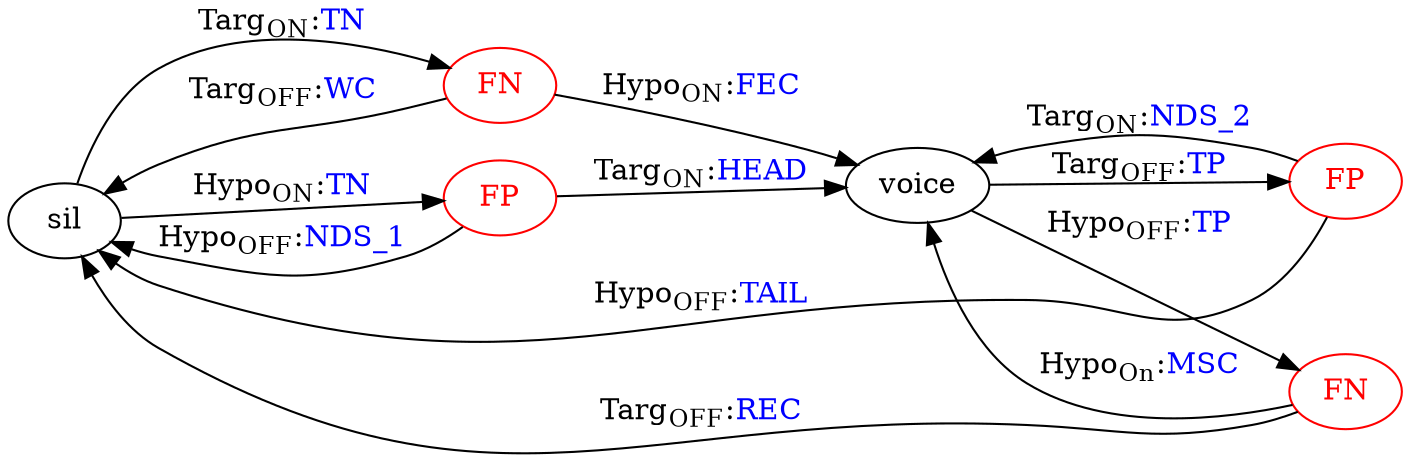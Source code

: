 digraph VAD {
    rankdir=LR;

    SIL[label="sil"]
    VOICE[label="voice"]
    Clipped[color="red",fontcolor="red",label="FN"];
    Overhead[color="red",fontcolor="red",label="FP"];
    CUT[color="red",fontcolor="red", label="FN"];
    BRIDGE[color="red",fontcolor="red",label="FP"];

/*    SIL -> VOICE[label=<ON<sub>Targ,Hypo</font>>] */
/*    VOICE -> SIL[label=<OFF<sub>Targ,Hypo</font>>] */

    SIL -> Clipped  [label=<Targ<sub>ON</sub>:<font color="blue">TN</font>>];
    Clipped -> VOICE[label=<Hypo<sub>ON</sub>:<font color="blue">FEC</font>>];
    Clipped -> SIL[label=<Targ<sub>OFF</sub>:<font color="blue">WC</font>>];

    SIL -> Overhead[label=<Hypo<sub>ON</sub>:<font color="blue">TN</font>>];
    Overhead -> SIL[label=<Hypo<sub>OFF</sub>:<font color="blue">NDS_1</font>>];       
    Overhead -> VOICE[label=<Targ<sub>ON</sub>:<font color="blue">HEAD</font>>];       

    VOICE -> CUT[label=<Hypo<sub>OFF</sub>:<font color="blue">TP</font>>];
    CUT -> VOICE[label=<Hypo<sub>On</sub>:<font color="blue">MSC</font>>];
    CUT -> SIL[label=<Targ<sub>OFF</sub>:<font color="blue">REC</font>>];

    VOICE -> BRIDGE[label=<Targ<sub>OFF</sub>:<font color="blue">TP</font>>];
    BRIDGE-> VOICE [label=<Targ<sub>ON</sub>:<font color="blue">NDS_2</font>>];
    BRIDGE-> SIL [label=<Hypo<sub>OFF</sub>:<font color="blue">TAIL</font>>];
}  

